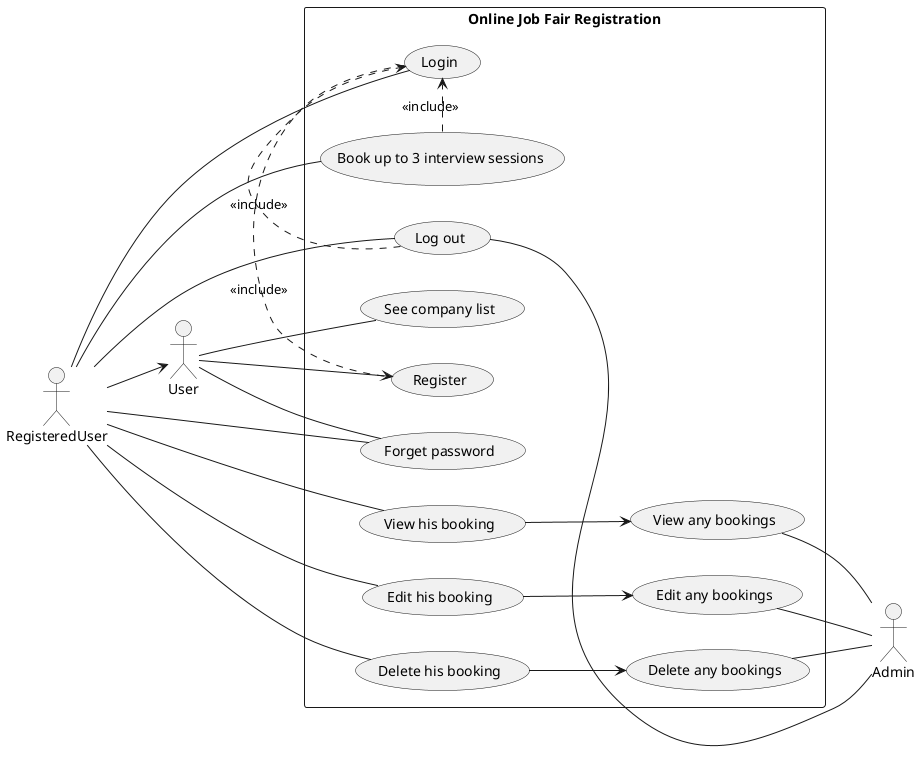 @startuml
left to right direction

rectangle "Online Job Fair Registration" as ojf {
    (See company list)
    (Register)
    (Login)
    (Book up to 3 interview sessions)
    (View his booking)
    (Edit his booking)
    (Delete his booking)
    (Forget password)
    (Log out)

    (Login) .> (Register) : <<include>>

    (View his booking) --> (View any bookings)
    (Edit his booking) --> (Edit any bookings)
    (Delete his booking) --> (Delete any bookings)

    (Book up to 3 interview sessions) .> (Login) : <<include>>
    (Log out) .> (Login) : <<include>>
}

RegisteredUser --> User

User --(Forget password)
User -- (See company list)
User -- (Register)
RegisteredUser -- (Forget password)
RegisteredUser -- (Login)
RegisteredUser -- (Book up to 3 interview sessions)
RegisteredUser -- (View his booking)
RegisteredUser -- (Edit his booking)
RegisteredUser -- (Delete his booking)
RegisteredUser -- (Log out)


(Log out) -- Admin
(View any bookings) -- Admin
(Edit any bookings) -- Admin
(Delete any bookings) -- Admin

@enduml